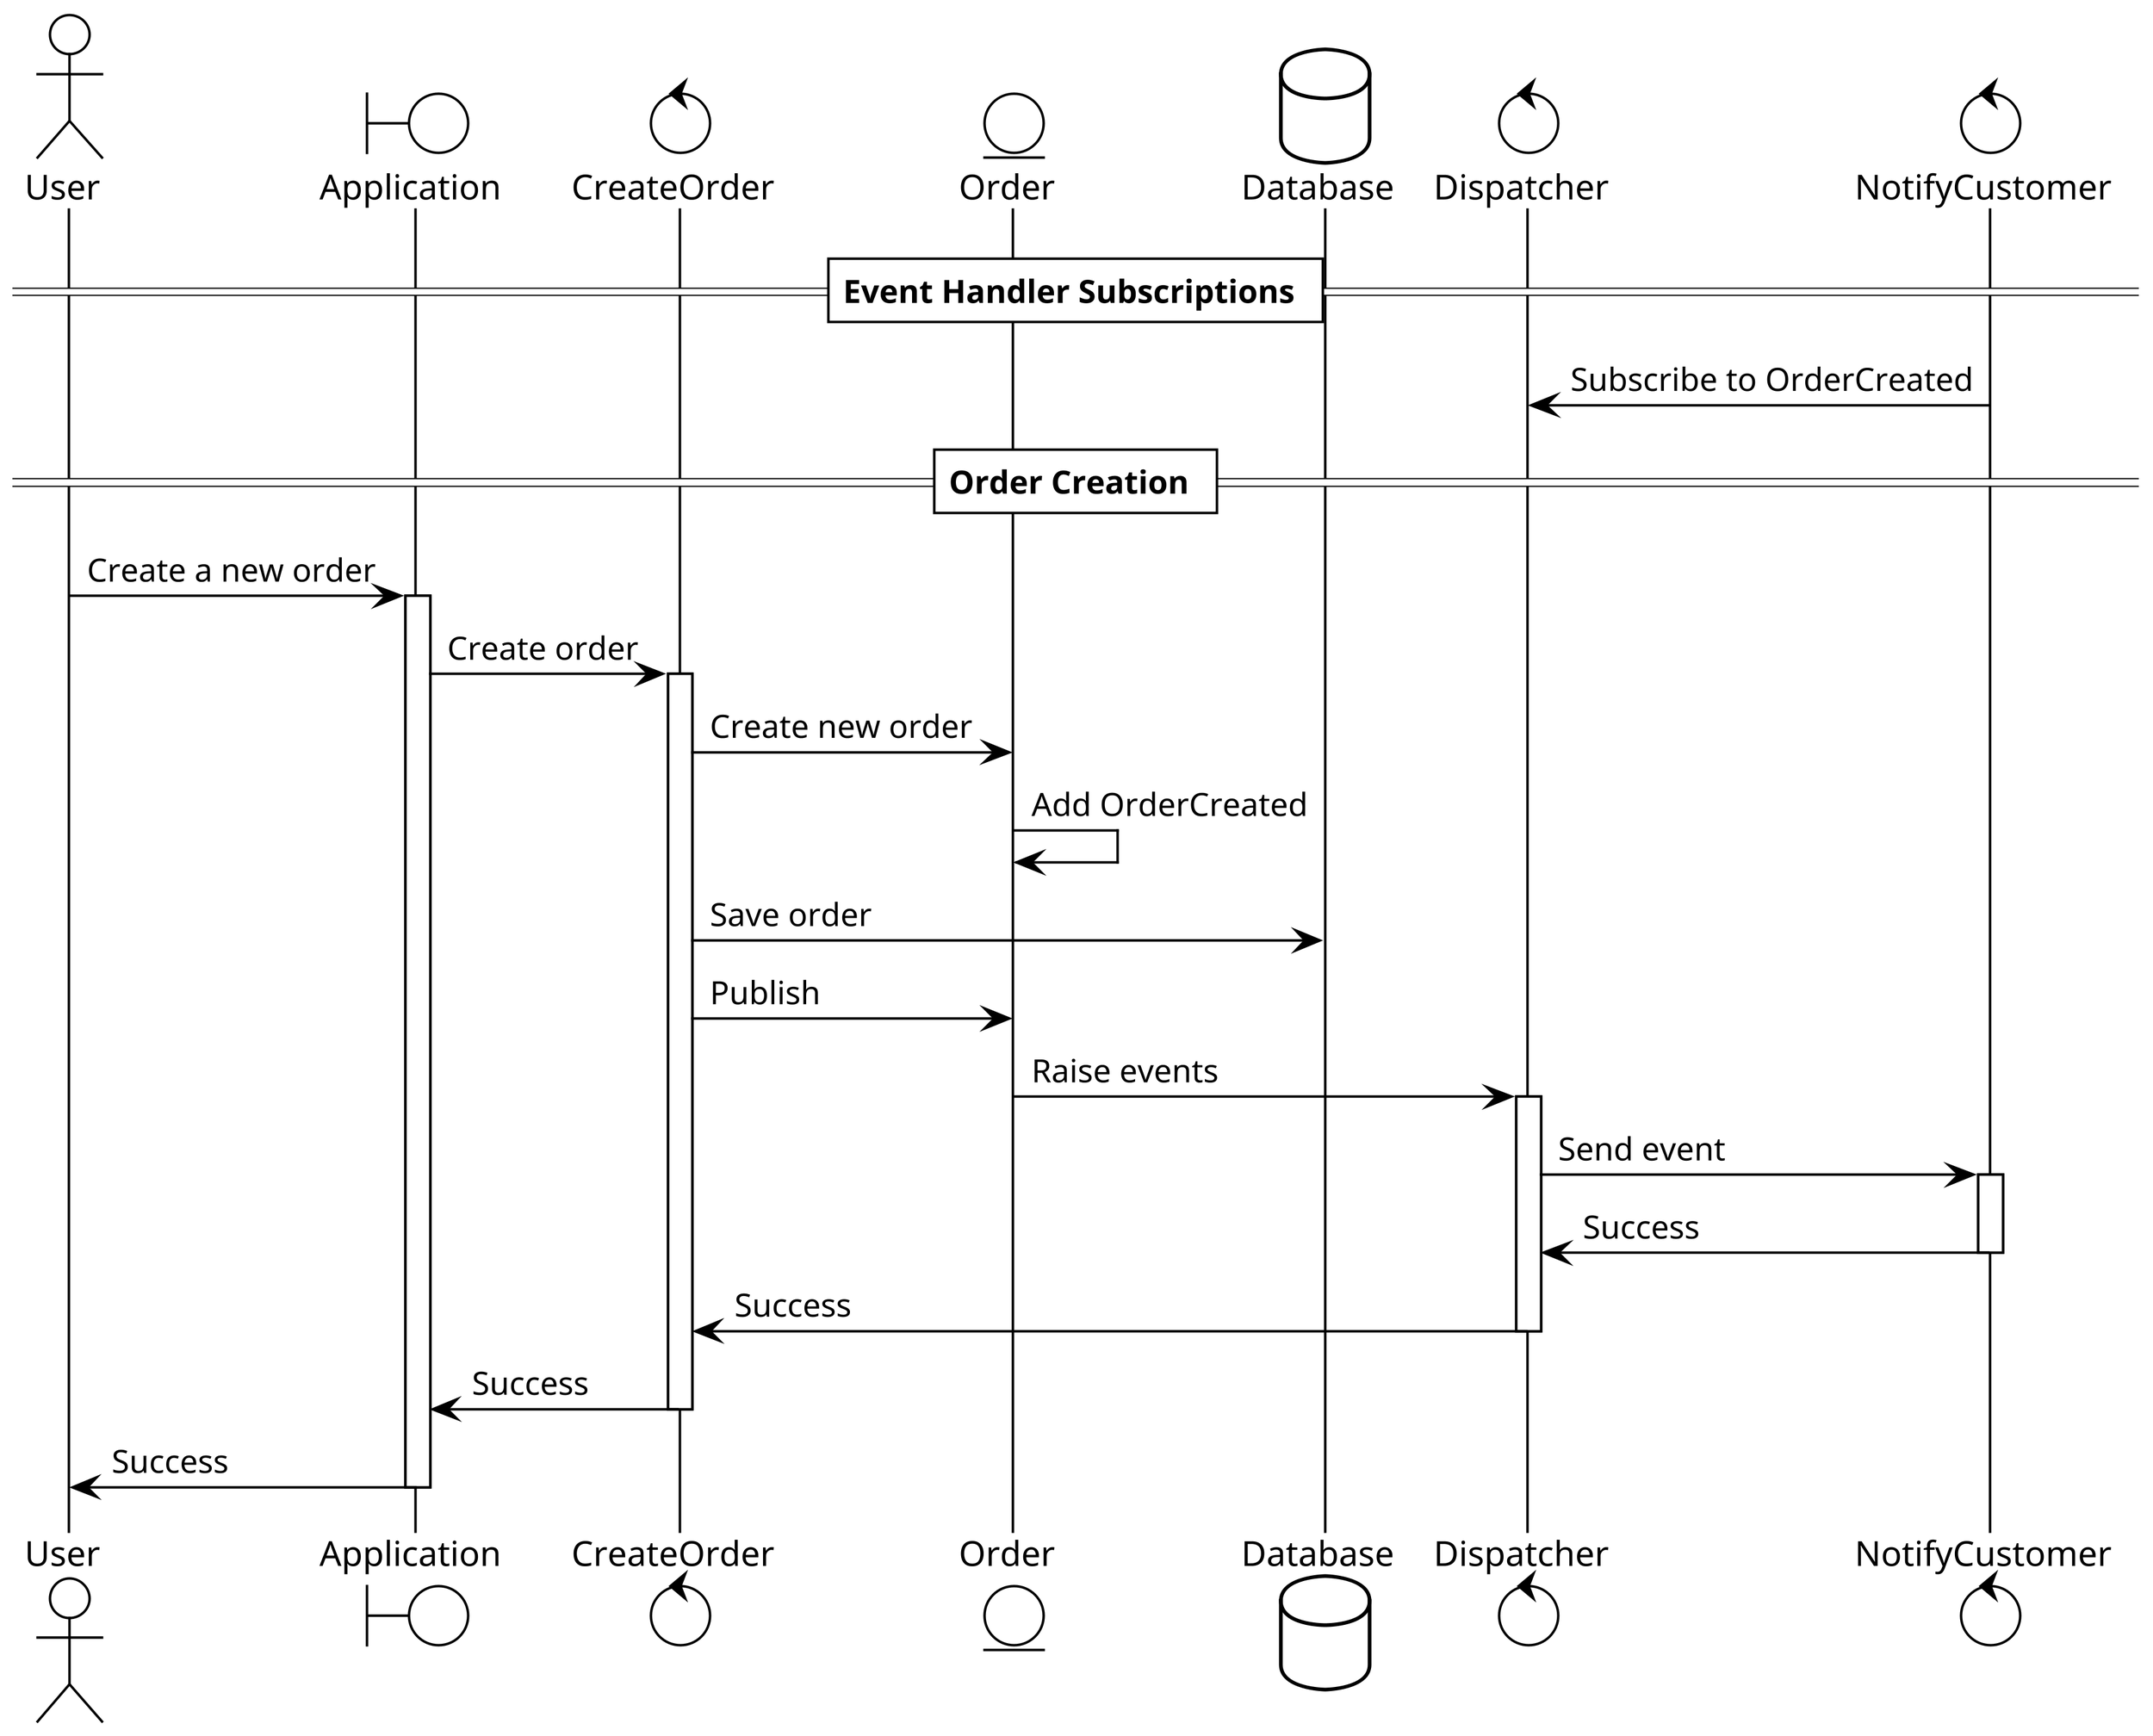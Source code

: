 @startuml
!theme plain
skinparam dpi 400
skinparam defaultFontName Jetbrains Mono

actor User as u
boundary Application as app
control CreateOrder as co
entity Order as o
database Database as db
control Dispatcher as ed
control NotifyCustomer as nc

== Event Handler Subscriptions ==
nc -> ed : Subscribe to OrderCreated
== Order Creation ==
u -> app : Create a new order
activate app
app -> co : Create order
activate co
co -> o : Create new order
o -> o : Add OrderCreated
co -> db : Save order
co -> o : Publish
o -> ed : Raise events
activate ed
ed -> nc : Send event
activate nc
nc -> ed : Success
deactivate nc
ed -> co : Success
deactivate ed
co -> app : Success
deactivate co
app -> u : Success
deactivate app
@endump
